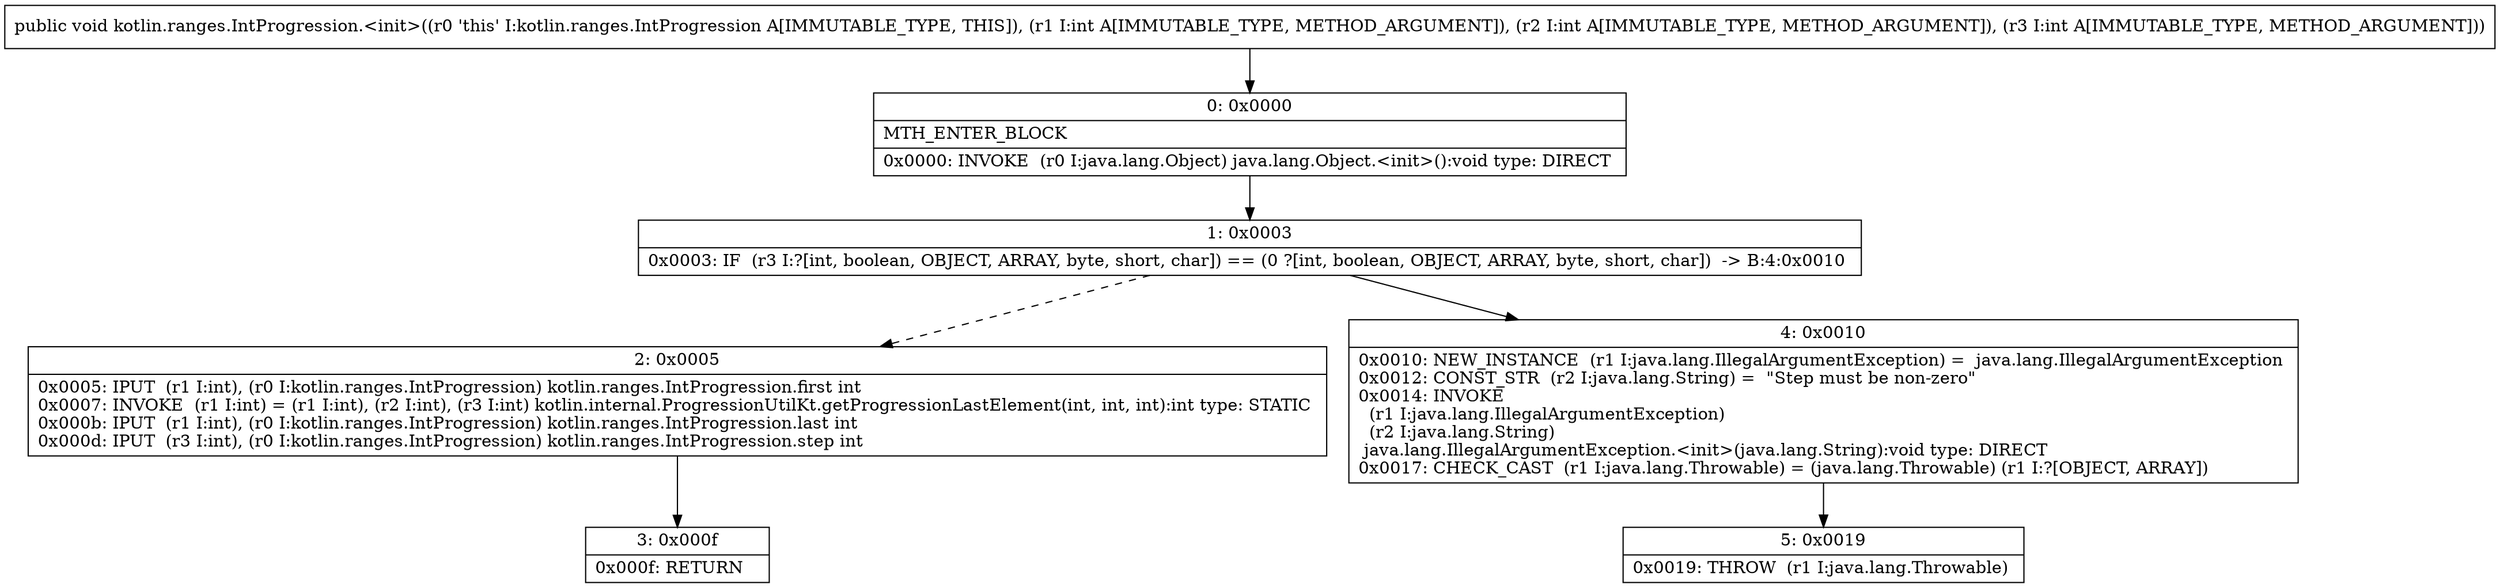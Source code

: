 digraph "CFG forkotlin.ranges.IntProgression.\<init\>(III)V" {
Node_0 [shape=record,label="{0\:\ 0x0000|MTH_ENTER_BLOCK\l|0x0000: INVOKE  (r0 I:java.lang.Object) java.lang.Object.\<init\>():void type: DIRECT \l}"];
Node_1 [shape=record,label="{1\:\ 0x0003|0x0003: IF  (r3 I:?[int, boolean, OBJECT, ARRAY, byte, short, char]) == (0 ?[int, boolean, OBJECT, ARRAY, byte, short, char])  \-\> B:4:0x0010 \l}"];
Node_2 [shape=record,label="{2\:\ 0x0005|0x0005: IPUT  (r1 I:int), (r0 I:kotlin.ranges.IntProgression) kotlin.ranges.IntProgression.first int \l0x0007: INVOKE  (r1 I:int) = (r1 I:int), (r2 I:int), (r3 I:int) kotlin.internal.ProgressionUtilKt.getProgressionLastElement(int, int, int):int type: STATIC \l0x000b: IPUT  (r1 I:int), (r0 I:kotlin.ranges.IntProgression) kotlin.ranges.IntProgression.last int \l0x000d: IPUT  (r3 I:int), (r0 I:kotlin.ranges.IntProgression) kotlin.ranges.IntProgression.step int \l}"];
Node_3 [shape=record,label="{3\:\ 0x000f|0x000f: RETURN   \l}"];
Node_4 [shape=record,label="{4\:\ 0x0010|0x0010: NEW_INSTANCE  (r1 I:java.lang.IllegalArgumentException) =  java.lang.IllegalArgumentException \l0x0012: CONST_STR  (r2 I:java.lang.String) =  \"Step must be non\-zero\" \l0x0014: INVOKE  \l  (r1 I:java.lang.IllegalArgumentException)\l  (r2 I:java.lang.String)\l java.lang.IllegalArgumentException.\<init\>(java.lang.String):void type: DIRECT \l0x0017: CHECK_CAST  (r1 I:java.lang.Throwable) = (java.lang.Throwable) (r1 I:?[OBJECT, ARRAY]) \l}"];
Node_5 [shape=record,label="{5\:\ 0x0019|0x0019: THROW  (r1 I:java.lang.Throwable) \l}"];
MethodNode[shape=record,label="{public void kotlin.ranges.IntProgression.\<init\>((r0 'this' I:kotlin.ranges.IntProgression A[IMMUTABLE_TYPE, THIS]), (r1 I:int A[IMMUTABLE_TYPE, METHOD_ARGUMENT]), (r2 I:int A[IMMUTABLE_TYPE, METHOD_ARGUMENT]), (r3 I:int A[IMMUTABLE_TYPE, METHOD_ARGUMENT])) }"];
MethodNode -> Node_0;
Node_0 -> Node_1;
Node_1 -> Node_2[style=dashed];
Node_1 -> Node_4;
Node_2 -> Node_3;
Node_4 -> Node_5;
}

